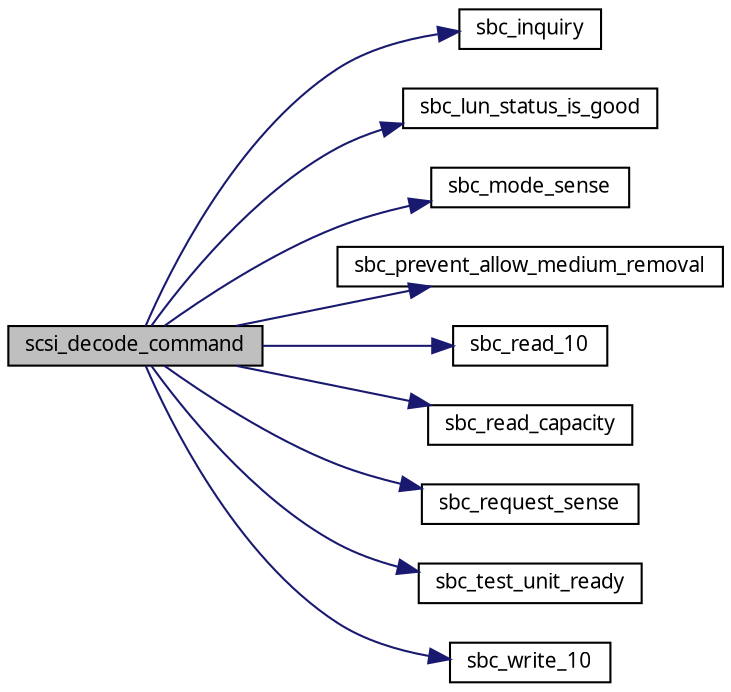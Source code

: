 digraph G
{
  edge [fontname="FreeSans.ttf",fontsize=10,labelfontname="FreeSans.ttf",labelfontsize=10];
  node [fontname="FreeSans.ttf",fontsize=10,shape=record];
  rankdir=LR;
  Node1 [label="scsi_decode_command",height=0.2,width=0.4,color="black", fillcolor="grey75", style="filled" fontcolor="black"];
  Node1 -> Node2 [color="midnightblue",fontsize=10,style="solid",fontname="FreeSans.ttf"];
  Node2 [label="sbc_inquiry",height=0.2,width=0.4,color="black", fillcolor="white", style="filled",URL="$a00070.html#5ab123cdf7ce0be905307fad2e714557"];
  Node1 -> Node3 [color="midnightblue",fontsize=10,style="solid",fontname="FreeSans.ttf"];
  Node3 [label="sbc_lun_status_is_good",height=0.2,width=0.4,color="black", fillcolor="white", style="filled",URL="$a00070.html#6a32a04cfe5f86c7200512a2dee798f8",tooltip="This fonction send the UFI status GOOD."];
  Node1 -> Node4 [color="midnightblue",fontsize=10,style="solid",fontname="FreeSans.ttf"];
  Node4 [label="sbc_mode_sense",height=0.2,width=0.4,color="black", fillcolor="white", style="filled",URL="$a00070.html#ce91bd174f189c655249a901e4ce138c"];
  Node1 -> Node5 [color="midnightblue",fontsize=10,style="solid",fontname="FreeSans.ttf"];
  Node5 [label="sbc_prevent_allow_medium_removal",height=0.2,width=0.4,color="black", fillcolor="white", style="filled",URL="$a00070.html#3afa976ae770c2ef5053d7b2c1b61dde"];
  Node1 -> Node6 [color="midnightblue",fontsize=10,style="solid",fontname="FreeSans.ttf"];
  Node6 [label="sbc_read_10",height=0.2,width=0.4,color="black", fillcolor="white", style="filled",URL="$a00070.html#9057aaa46032f0926405e100ca864634"];
  Node1 -> Node7 [color="midnightblue",fontsize=10,style="solid",fontname="FreeSans.ttf"];
  Node7 [label="sbc_read_capacity",height=0.2,width=0.4,color="black", fillcolor="white", style="filled",URL="$a00070.html#a92aaac276464b73a702f917ff02fc1f"];
  Node1 -> Node8 [color="midnightblue",fontsize=10,style="solid",fontname="FreeSans.ttf"];
  Node8 [label="sbc_request_sense",height=0.2,width=0.4,color="black", fillcolor="white", style="filled",URL="$a00070.html#e6a977561cdadab81fcb0a1ddf54e599"];
  Node1 -> Node9 [color="midnightblue",fontsize=10,style="solid",fontname="FreeSans.ttf"];
  Node9 [label="sbc_test_unit_ready",height=0.2,width=0.4,color="black", fillcolor="white", style="filled",URL="$a00070.html#01ea8c65ee339bedf638200bc07fc1a7"];
  Node1 -> Node10 [color="midnightblue",fontsize=10,style="solid",fontname="FreeSans.ttf"];
  Node10 [label="sbc_write_10",height=0.2,width=0.4,color="black", fillcolor="white", style="filled",URL="$a00070.html#4b44b7c499e98afba7a58945152b4f7f"];
}
